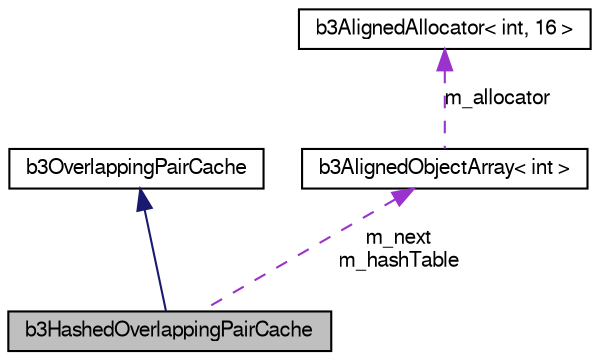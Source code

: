 digraph G
{
  bgcolor="transparent";
  edge [fontname="FreeSans",fontsize=10,labelfontname="FreeSans",labelfontsize=10];
  node [fontname="FreeSans",fontsize=10,shape=record];
  Node1 [label="b3HashedOverlappingPairCache",height=0.2,width=0.4,color="black", fillcolor="grey75", style="filled" fontcolor="black"];
  Node2 -> Node1 [dir=back,color="midnightblue",fontsize=10,style="solid"];
  Node2 [label="b3OverlappingPairCache",height=0.2,width=0.4,color="black",URL="$classb3_overlapping_pair_cache.html"];
  Node3 -> Node1 [dir=back,color="darkorchid3",fontsize=10,style="dashed",label="m_next\nm_hashTable"];
  Node3 [label="b3AlignedObjectArray\< int \>",height=0.2,width=0.4,color="black",URL="$classb3_aligned_object_array.html"];
  Node4 -> Node3 [dir=back,color="darkorchid3",fontsize=10,style="dashed",label="m_allocator"];
  Node4 [label="b3AlignedAllocator\< int, 16 \>",height=0.2,width=0.4,color="black",URL="$classb3_aligned_allocator.html"];
}
